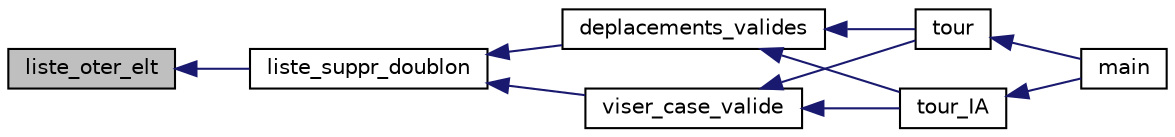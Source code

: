 digraph "liste_oter_elt"
{
 // INTERACTIVE_SVG=YES
  bgcolor="transparent";
  edge [fontname="Helvetica",fontsize="10",labelfontname="Helvetica",labelfontsize="10"];
  node [fontname="Helvetica",fontsize="10",shape=record];
  rankdir="LR";
  Node1 [label="liste_oter_elt",height=0.2,width=0.4,color="black", fillcolor="grey75", style="filled", fontcolor="black"];
  Node1 -> Node2 [dir="back",color="midnightblue",fontsize="10",style="solid"];
  Node2 [label="liste_suppr_doublon",height=0.2,width=0.4,color="black",URL="$liste_8h.html#a48218f7c1bafab1e92490a0963ee7451"];
  Node2 -> Node3 [dir="back",color="midnightblue",fontsize="10",style="solid"];
  Node3 [label="deplacements_valides",height=0.2,width=0.4,color="black",URL="$_minimale_8c.html#a9f570d5aff57367c773e3e7d090e91e8",tooltip="Calcule les positions de déplacement valide, les met dans la liste. "];
  Node3 -> Node4 [dir="back",color="midnightblue",fontsize="10",style="solid"];
  Node4 [label="tour",height=0.2,width=0.4,color="black",URL="$_minimale_8c.html#ae1c074b55c14adbcee8c67bed8995e94",tooltip="Fonction de déroulement d&#39;un tour pour le joueur entré en paramètre. "];
  Node4 -> Node5 [dir="back",color="midnightblue",fontsize="10",style="solid"];
  Node5 [label="main",height=0.2,width=0.4,color="black",URL="$_minimale_8c.html#ae66f6b31b5ad750f1fe042a706a4e3d4",tooltip="Fonction principale Fonction principale qui permet de jouer en mode Kill&#39;em&#39;all. "];
  Node3 -> Node6 [dir="back",color="midnightblue",fontsize="10",style="solid"];
  Node6 [label="tour_IA",height=0.2,width=0.4,color="black",URL="$_minimale_8c.html#a7e9553a32f70742aa8787a781dd50cea",tooltip="Fonction de déroulement d&#39;un tour pour l&#39;IA. "];
  Node6 -> Node5 [dir="back",color="midnightblue",fontsize="10",style="solid"];
  Node2 -> Node7 [dir="back",color="midnightblue",fontsize="10",style="solid"];
  Node7 [label="viser_case_valide",height=0.2,width=0.4,color="black",URL="$_minimale_8c.html#a27d15a9ecfe1e4f2c30cecc92307a80f",tooltip="Calcule les positions d&#39;attaques valides, les met dans la liste. une case vide peut être attaquée..."];
  Node7 -> Node4 [dir="back",color="midnightblue",fontsize="10",style="solid"];
  Node7 -> Node6 [dir="back",color="midnightblue",fontsize="10",style="solid"];
}
